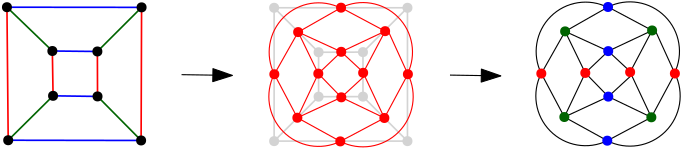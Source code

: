 <?xml version="1.0"?>
<!DOCTYPE ipe SYSTEM "ipe.dtd">
<ipe version="70218" creator="Ipe 7.2.29">
<info created="D:20250216154127" modified="D:20250301170448"/>
<ipestyle name="basic">
<symbol name="arrow/arc(spx)">
<path stroke="sym-stroke" fill="sym-stroke" pen="sym-pen">
0 0 m
-1 0.333 l
-1 -0.333 l
h
</path>
</symbol>
<symbol name="arrow/farc(spx)">
<path stroke="sym-stroke" fill="white" pen="sym-pen">
0 0 m
-1 0.333 l
-1 -0.333 l
h
</path>
</symbol>
<symbol name="arrow/ptarc(spx)">
<path stroke="sym-stroke" fill="sym-stroke" pen="sym-pen">
0 0 m
-1 0.333 l
-0.8 0 l
-1 -0.333 l
h
</path>
</symbol>
<symbol name="arrow/fptarc(spx)">
<path stroke="sym-stroke" fill="white" pen="sym-pen">
0 0 m
-1 0.333 l
-0.8 0 l
-1 -0.333 l
h
</path>
</symbol>
<symbol name="mark/circle(sx)" transformations="translations">
<path fill="sym-stroke">
0.6 0 0 0.6 0 0 e
0.4 0 0 0.4 0 0 e
</path>
</symbol>
<symbol name="mark/disk(sx)" transformations="translations">
<path fill="sym-stroke">
0.6 0 0 0.6 0 0 e
</path>
</symbol>
<symbol name="mark/fdisk(sfx)" transformations="translations">
<group>
<path fill="sym-fill">
0.5 0 0 0.5 0 0 e
</path>
<path fill="sym-stroke" fillrule="eofill">
0.6 0 0 0.6 0 0 e
0.4 0 0 0.4 0 0 e
</path>
</group>
</symbol>
<symbol name="mark/box(sx)" transformations="translations">
<path fill="sym-stroke" fillrule="eofill">
-0.6 -0.6 m
0.6 -0.6 l
0.6 0.6 l
-0.6 0.6 l
h
-0.4 -0.4 m
0.4 -0.4 l
0.4 0.4 l
-0.4 0.4 l
h
</path>
</symbol>
<symbol name="mark/square(sx)" transformations="translations">
<path fill="sym-stroke">
-0.6 -0.6 m
0.6 -0.6 l
0.6 0.6 l
-0.6 0.6 l
h
</path>
</symbol>
<symbol name="mark/fsquare(sfx)" transformations="translations">
<group>
<path fill="sym-fill">
-0.5 -0.5 m
0.5 -0.5 l
0.5 0.5 l
-0.5 0.5 l
h
</path>
<path fill="sym-stroke" fillrule="eofill">
-0.6 -0.6 m
0.6 -0.6 l
0.6 0.6 l
-0.6 0.6 l
h
-0.4 -0.4 m
0.4 -0.4 l
0.4 0.4 l
-0.4 0.4 l
h
</path>
</group>
</symbol>
<symbol name="mark/cross(sx)" transformations="translations">
<group>
<path fill="sym-stroke">
-0.43 -0.57 m
0.57 0.43 l
0.43 0.57 l
-0.57 -0.43 l
h
</path>
<path fill="sym-stroke">
-0.43 0.57 m
0.57 -0.43 l
0.43 -0.57 l
-0.57 0.43 l
h
</path>
</group>
</symbol>
<symbol name="arrow/fnormal(spx)">
<path stroke="sym-stroke" fill="white" pen="sym-pen">
0 0 m
-1 0.333 l
-1 -0.333 l
h
</path>
</symbol>
<symbol name="arrow/pointed(spx)">
<path stroke="sym-stroke" fill="sym-stroke" pen="sym-pen">
0 0 m
-1 0.333 l
-0.8 0 l
-1 -0.333 l
h
</path>
</symbol>
<symbol name="arrow/fpointed(spx)">
<path stroke="sym-stroke" fill="white" pen="sym-pen">
0 0 m
-1 0.333 l
-0.8 0 l
-1 -0.333 l
h
</path>
</symbol>
<symbol name="arrow/linear(spx)">
<path stroke="sym-stroke" pen="sym-pen">
-1 0.333 m
0 0 l
-1 -0.333 l
</path>
</symbol>
<symbol name="arrow/fdouble(spx)">
<path stroke="sym-stroke" fill="white" pen="sym-pen">
0 0 m
-1 0.333 l
-1 -0.333 l
h
-1 0 m
-2 0.333 l
-2 -0.333 l
h
</path>
</symbol>
<symbol name="arrow/double(spx)">
<path stroke="sym-stroke" fill="sym-stroke" pen="sym-pen">
0 0 m
-1 0.333 l
-1 -0.333 l
h
-1 0 m
-2 0.333 l
-2 -0.333 l
h
</path>
</symbol>
<symbol name="arrow/mid-normal(spx)">
<path stroke="sym-stroke" fill="sym-stroke" pen="sym-pen">
0.5 0 m
-0.5 0.333 l
-0.5 -0.333 l
h
</path>
</symbol>
<symbol name="arrow/mid-fnormal(spx)">
<path stroke="sym-stroke" fill="white" pen="sym-pen">
0.5 0 m
-0.5 0.333 l
-0.5 -0.333 l
h
</path>
</symbol>
<symbol name="arrow/mid-pointed(spx)">
<path stroke="sym-stroke" fill="sym-stroke" pen="sym-pen">
0.5 0 m
-0.5 0.333 l
-0.3 0 l
-0.5 -0.333 l
h
</path>
</symbol>
<symbol name="arrow/mid-fpointed(spx)">
<path stroke="sym-stroke" fill="white" pen="sym-pen">
0.5 0 m
-0.5 0.333 l
-0.3 0 l
-0.5 -0.333 l
h
</path>
</symbol>
<symbol name="arrow/mid-double(spx)">
<path stroke="sym-stroke" fill="sym-stroke" pen="sym-pen">
1 0 m
0 0.333 l
0 -0.333 l
h
0 0 m
-1 0.333 l
-1 -0.333 l
h
</path>
</symbol>
<symbol name="arrow/mid-fdouble(spx)">
<path stroke="sym-stroke" fill="white" pen="sym-pen">
1 0 m
0 0.333 l
0 -0.333 l
h
0 0 m
-1 0.333 l
-1 -0.333 l
h
</path>
</symbol>
<anglesize name="22.5 deg" value="22.5"/>
<anglesize name="30 deg" value="30"/>
<anglesize name="45 deg" value="45"/>
<anglesize name="60 deg" value="60"/>
<anglesize name="90 deg" value="90"/>
<arrowsize name="large" value="10"/>
<arrowsize name="small" value="5"/>
<arrowsize name="tiny" value="3"/>
<color name="blue" value="0 0 1"/>
<color name="brown" value="0.647 0.165 0.165"/>
<color name="darkblue" value="0 0 0.545"/>
<color name="darkcyan" value="0 0.545 0.545"/>
<color name="darkgray" value="0.663"/>
<color name="darkgreen" value="0 0.392 0"/>
<color name="darkmagenta" value="0.545 0 0.545"/>
<color name="darkorange" value="1 0.549 0"/>
<color name="darkred" value="0.545 0 0"/>
<color name="gold" value="1 0.843 0"/>
<color name="gray" value="0.745"/>
<color name="green" value="0 1 0"/>
<color name="lightblue" value="0.678 0.847 0.902"/>
<color name="lightcyan" value="0.878 1 1"/>
<color name="lightgray" value="0.827"/>
<color name="lightgreen" value="0.565 0.933 0.565"/>
<color name="lightyellow" value="1 1 0.878"/>
<color name="navy" value="0 0 0.502"/>
<color name="orange" value="1 0.647 0"/>
<color name="pink" value="1 0.753 0.796"/>
<color name="purple" value="0.627 0.125 0.941"/>
<color name="red" value="1 0 0"/>
<color name="seagreen" value="0.18 0.545 0.341"/>
<color name="turquoise" value="0.251 0.878 0.816"/>
<color name="violet" value="0.933 0.51 0.933"/>
<color name="yellow" value="1 1 0"/>
<dashstyle name="dash dot dotted" value="[4 2 1 2 1 2] 0"/>
<dashstyle name="dash dotted" value="[4 2 1 2] 0"/>
<dashstyle name="dashed" value="[4] 0"/>
<dashstyle name="dotted" value="[1 3] 0"/>
<gridsize name="10 pts (~3.5 mm)" value="10"/>
<gridsize name="14 pts (~5 mm)" value="14"/>
<gridsize name="16 pts (~6 mm)" value="16"/>
<gridsize name="20 pts (~7 mm)" value="20"/>
<gridsize name="28 pts (~10 mm)" value="28"/>
<gridsize name="32 pts (~12 mm)" value="32"/>
<gridsize name="4 pts" value="4"/>
<gridsize name="56 pts (~20 mm)" value="56"/>
<gridsize name="8 pts (~3 mm)" value="8"/>
<opacity name="10%" value="0.1"/>
<opacity name="30%" value="0.3"/>
<opacity name="50%" value="0.5"/>
<opacity name="75%" value="0.75"/>
<pen name="fat" value="1.2"/>
<pen name="heavier" value="0.8"/>
<pen name="ultrafat" value="2"/>
<symbolsize name="large" value="5"/>
<symbolsize name="small" value="2"/>
<symbolsize name="tiny" value="1.1"/>
<textsize name="Huge" value="\Huge"/>
<textsize name="LARGE" value="\LARGE"/>
<textsize name="Large" value="\Large"/>
<textsize name="footnote" value="\footnotesize"/>
<textsize name="huge" value="\huge"/>
<textsize name="large" value="\large"/>
<textsize name="script" value="\scriptsize"/>
<textsize name="small" value="\small"/>
<textsize name="tiny" value="\tiny"/>
<textstyle name="center" begin="\begin{center}" end="\end{center}"/>
<textstyle name="item" begin="\begin{itemize}\item{}" end="\end{itemize}"/>
<textstyle name="itemize" begin="\begin{itemize}" end="\end{itemize}"/>
<tiling name="falling" angle="-60" step="4" width="1"/>
<tiling name="rising" angle="30" step="4" width="1"/>
</ipestyle>
<page>
<layer name="alpha"/>
<view layers="alpha" active="alpha"/>
<path layer="alpha" matrix="1 0 0 1 -79.8622 -0.376267" stroke="darkgreen" pen="0.6">
271.681 704.106 m
288.029 688.344 l
</path>
<path matrix="1 0 0 1 -79.8622 -0.376267" stroke="darkgreen" pen="0.6">
304.237 688.174 m
320.147 704.055 l
</path>
<path matrix="1 0 0 1 -79.8622 -0.376267" stroke="darkgreen" pen="0.6">
288.283 672.208 m
272.134 656.219 l
</path>
<path matrix="1 0 0 1 -79.8622 -0.376267" stroke="darkgreen" pen="0.6">
304.291 671.993 m
319.98 656.139 l
</path>
<path matrix="1 0 0 1 -79.8622 -0.376267" stroke="blue" pen="0.6">
271.681 704.106 m
320.147 704.055 l
</path>
<path matrix="1 0 0 1 -79.8622 -0.376267" stroke="blue" pen="0.6">
319.98 656.139 m
272.134 656.219 l
</path>
<path matrix="1 0 0 1 -79.8622 -0.376267" stroke="blue" pen="0.6">
288.029 688.344 m
304.237 688.174 l
</path>
<path matrix="1 0 0 1 -79.8622 -0.376267" stroke="blue" pen="0.6">
304.291 671.993 m
288.283 672.208 l
</path>
<path matrix="1 0 0 1 -79.8622 -0.376267" stroke="red" pen="0.6">
320.147 704.055 m
319.98 656.139 l
</path>
<path matrix="1 0 0 1 -79.8622 -0.376267" stroke="red" pen="0.6">
272.134 656.219 m
271.681 704.106 l
</path>
<path matrix="1 0 0 1 -79.8622 -0.376267" stroke="red" pen="0.6">
304.237 688.174 m
304.291 671.993 l
</path>
<path matrix="1 0 0 1 -79.8622 -0.376267" stroke="red" pen="0.6">
288.283 672.208 m
288.029 688.344 l
</path>
<use matrix="1 0 0 1 -63.8337 -0.0321782" name="mark/disk(sx)" pos="272 688" size="normal" stroke="black"/>
<use matrix="1 0 0 1 -79.6257 -0.202654" name="mark/disk(sx)" pos="304 688" size="normal" stroke="black"/>
<use matrix="1 0 0 1 -79.5711 15.6163" name="mark/disk(sx)" pos="304 656" size="normal" stroke="black"/>
<use matrix="1 0 0 1 -63.5792 15.8321" name="mark/disk(sx)" pos="272 656" size="normal" stroke="black"/>
<use matrix="1 0 0 1 -63.7278 15.8424" name="mark/disk(sx)" pos="256 640" size="normal" stroke="black"/>
<use matrix="1 0 0 1 -64.1816 -0.269926" name="mark/disk(sx)" pos="256 704" size="normal" stroke="black"/>
<use matrix="1 0 0 1 -79.715 -0.320823" name="mark/disk(sx)" pos="320 704" size="normal" stroke="black"/>
<use matrix="1 0 0 1 -79.8818 15.7626" name="mark/disk(sx)" pos="320 640" size="normal" stroke="black"/>
<path matrix="1 0 0 1 -87.9944 7.52293" stroke="lightgray" pen="0.6">
376 696 m
392 680 l
</path>
<path matrix="1 0 0 1 -87.9944 7.52293" stroke="lightgray" pen="0.6">
407.978 680.046 m
424 696 l
</path>
<path matrix="1 0 0 1 24.0056 7.52293" stroke="lightgray" pen="0.6">
280 664 m
264 648 l
</path>
<path matrix="1 0 0 1 -87.9944 7.52293" stroke="lightgray" pen="0.6">
407.986 664.014 m
424 648 l
</path>
<path matrix="1 0 0 1 -87.9944 7.52293" stroke="lightgray" pen="0.6">
376 696 m
424 696 l
</path>
<path matrix="1 0 0 1 24.0056 7.52293" stroke="lightgray" pen="0.6">
312 648 m
264 648 l
</path>
<path matrix="1 0 0 1 -87.9944 7.52293" stroke="lightgray" pen="0.6">
392 680 m
407.978 680.046 l
</path>
<path matrix="1 0 0 1 -87.9944 7.52293" stroke="lightgray" pen="0.6">
407.986 664.014 m
392 664 l
</path>
<path matrix="1 0 0 1 24.0056 7.52293" stroke="lightgray" pen="0.6">
312 696 m
312 648 l
</path>
<path matrix="1 0 0 1 -87.9944 7.52293" stroke="lightgray" pen="0.6">
376 648 m
376 696 l
</path>
<path matrix="1 0 0 1 -87.9944 7.52293" stroke="lightgray" pen="0.6">
407.978 680.046 m
407.986 664.014 l
</path>
<path matrix="1 0 0 1 -87.9944 7.52293" stroke="lightgray" pen="0.6">
392 664 m
392 680 l
</path>
<use matrix="1 0 0 1 32.0056 -0.477071" name="mark/disk(sx)" pos="272 688" size="normal" stroke="lightgray"/>
<use matrix="1 0 0 1 15.9836 -0.431299" name="mark/disk(sx)" pos="304 688" size="normal" stroke="lightgray"/>
<use matrix="1 0 0 1 15.9916 15.5369" name="mark/disk(sx)" pos="304 656" size="normal" stroke="lightgray"/>
<use matrix="1 0 0 1 32.0056 15.5229" name="mark/disk(sx)" pos="272 656" size="normal" stroke="lightgray"/>
<use matrix="1 0 0 1 32.0056 15.5229" name="mark/disk(sx)" pos="256 640" size="normal" stroke="lightgray"/>
<use matrix="1 0 0 1 32.0056 -0.477071" name="mark/disk(sx)" pos="256 704" size="normal" stroke="lightgray"/>
<use matrix="1 0 0 1 16.0056 -0.477071" name="mark/disk(sx)" pos="320 704" size="normal" stroke="lightgray"/>
<use matrix="1 0 0 1 16.0056 15.5229" name="mark/disk(sx)" pos="320 640" size="normal" stroke="lightgray"/>
<use matrix="1 0 0 1 -87.9944 7.52293" name="mark/disk(sx)" pos="376.074 672.077" size="normal" stroke="red"/>
<use matrix="1 0 0 1 -87.9944 7.52293" name="mark/disk(sx)" pos="400.087 696.038" size="normal" stroke="red"/>
<use matrix="1 0 0 1 -88.0125 7.5369" name="mark/disk(sx)" pos="424.174 672.079" size="normal" stroke="red"/>
<use matrix="1 0 0 1 -87.9944 7.52293" name="mark/disk(sx)" pos="399.819 647.907" size="normal" stroke="red"/>
<use matrix="1 0 0 1 -87.9944 7.62989" name="mark/disk(sx)" pos="400.185 663.66" size="normal" stroke="red"/>
<use matrix="1 0 0 1 -87.9775 8.12906" name="mark/disk(sx)" pos="391.887 671.692" size="normal" stroke="red"/>
<use matrix="1 0 0 1 -88.2234 8.0455" name="mark/disk(sx)" pos="408.275 672.071" size="normal" stroke="red"/>
<use matrix="1 0 0 1 -87.3243 7.30145" name="mark/disk(sx)" pos="399.485 680.372" size="normal" stroke="red"/>
<use matrix="1 0 0 1 -87.9944 7.52293" name="mark/disk(sx)" pos="384.364 656.424" size="normal" stroke="red"/>
<use matrix="1 0 0 1 -87.9944 7.52293" name="mark/disk(sx)" pos="384.642 687.254" size="normal" stroke="red"/>
<use matrix="1 0 0 1 -87.9944 7.52293" name="mark/disk(sx)" pos="415.954 687.586" size="normal" stroke="red"/>
<use matrix="1 0 0 1 -87.9944 7.52293" name="mark/disk(sx)" pos="415.685 656.327" size="normal" stroke="red"/>
<path matrix="1 0 0 1 -87.9944 7.52293" stroke="red">
384.642 687.254 m
400.087 696.038 l
</path>
<path matrix="1 0 0 1 -87.9944 7.52293" stroke="red">
384.642 687.254 m
376.074 672.077 l
</path>
<path matrix="1 0 0 1 -87.9944 7.52293" stroke="red">
384.642 687.254 m
391.904 672.298 l
</path>
<path matrix="1 0 0 1 -87.9944 7.52293" stroke="red">
384.642 687.254 m
400.156 680.151 l
</path>
<path matrix="1 0 0 1 -87.9944 7.52293" stroke="red">
415.954 687.586 m
400.156 680.151 l
</path>
<path matrix="1 0 0 1 -87.9944 7.52293" stroke="red">
415.954 687.586 m
408.046 672.593 l
</path>
<path matrix="1 0 0 1 -87.9944 7.52293" stroke="red">
415.954 687.586 m
400.087 696.038 l
</path>
<path matrix="1 0 0 1 -87.9944 7.52293" stroke="red">
417.172 687.405 m
424.156 672.093 l
</path>
<path matrix="1 0 0 1 -87.9944 7.52293" stroke="red">
400.185 663.767 m
400.185 663.767 l
415.685 656.327 l
</path>
<path matrix="1 0 0 1 -87.9944 7.52293" stroke="red">
415.685 656.327 m
408.046 672.593 l
</path>
<path matrix="1 0 0 1 -87.9944 7.52293" stroke="red">
415.685 656.327 m
424.156 672.093 l
</path>
<path matrix="1 0 0 1 -87.9944 7.52293" stroke="red">
415.685 656.327 m
399.819 647.907 l
</path>
<path matrix="1 0 0 1 -87.9944 7.52293" stroke="red">
384.364 656.424 m
391.904 672.298 l
</path>
<path matrix="1 0 0 1 -87.9944 7.52293" stroke="red">
384.364 656.424 m
400.185 663.767 l
</path>
<path matrix="1 0 0 1 -87.9944 7.52293" stroke="red">
384.364 656.424 m
376.074 672.077 l
</path>
<path matrix="1 0 0 1 -87.9944 7.52293" stroke="red">
384.364 656.424 m
399.819 647.907 l
</path>
<path matrix="1 0 0 1 -87.9944 7.52293" stroke="red">
400.185 663.767 m
391.904 672.298 l
</path>
<path matrix="1 0 0 1 -87.9944 7.52293" stroke="red">
391.904 672.298 m
400.156 680.151 l
</path>
<path matrix="1 0 0 1 -87.9944 7.52293" stroke="red">
400.156 680.151 m
409.028 671.906 l
</path>
<path matrix="1 0 0 1 -87.9944 7.52293" stroke="red">
409.028 671.906 m
400.185 663.767 l
</path>
<path matrix="1 0 0 1 -87.9944 7.52293" stroke="red">
424.156 672.093 m
18.0759 0 0 -18.0759 407.986 664.014 399.811 647.892 a
</path>
<path matrix="1 0 0 1 -87.9944 7.52293" stroke="red">
399.811 647.892 m
17.9018 0 0 -17.9018 392 664 376.034 672.097 a
</path>
<path matrix="1 0 0 1 -87.9944 7.52293" stroke="red">
376.074 672.077 m
17.7876 0 0 -17.7876 392 680 400.009 695.883 a
</path>
<path matrix="1 0 0 1 -87.9944 7.52293" stroke="red">
400.087 696.038 m
17.8332 0 0 -17.8332 407.978 680.046 423.982 672.178 a
</path>
<path matrix="1 0 0 1 8.12009 7.77508" stroke="black">
384.642 687.254 m
400.087 696.038 l
</path>
<path matrix="1 0 0 1 8.12009 7.77508" stroke="black">
384.642 687.254 m
376.074 672.077 l
</path>
<path matrix="1 0 0 1 8.12009 7.77508" stroke="black">
384.642 687.254 m
391.904 672.298 l
</path>
<path matrix="1 0 0 1 8.12009 7.77508" stroke="black">
384.642 687.254 m
400.156 680.151 l
</path>
<path matrix="1 0 0 1 8.12009 7.77508" stroke="black">
415.954 687.586 m
400.156 680.151 l
</path>
<path matrix="1 0 0 1 8.12009 7.77508" stroke="black">
415.954 687.586 m
408.046 672.593 l
</path>
<path matrix="1 0 0 1 8.12009 7.77508" stroke="black">
415.954 687.586 m
400.087 696.038 l
</path>
<path matrix="1 0 0 1 8.12009 7.77508" stroke="black">
417.172 687.405 m
424.156 672.093 l
</path>
<path matrix="1 0 0 1 8.12009 7.77508" stroke="black">
400.185 663.767 m
400.185 663.767 l
415.685 656.327 l
</path>
<path matrix="1 0 0 1 8.12009 7.77508" stroke="black">
415.685 656.327 m
408.046 672.593 l
</path>
<path matrix="1 0 0 1 8.12009 7.77508" stroke="black">
415.685 656.327 m
424.156 672.093 l
</path>
<path matrix="1 0 0 1 8.12009 7.77508" stroke="black">
415.685 656.327 m
399.819 647.907 l
</path>
<path matrix="1 0 0 1 8.12009 7.77508" stroke="black">
384.364 656.424 m
391.904 672.298 l
</path>
<path matrix="1 0 0 1 8.12009 7.77508" stroke="black">
384.364 656.424 m
400.185 663.767 l
</path>
<path matrix="1 0 0 1 8.12009 7.77508" stroke="black">
384.364 656.424 m
376.074 672.077 l
</path>
<path matrix="1 0 0 1 8.12009 7.77508" stroke="black">
384.364 656.424 m
399.819 647.907 l
</path>
<path matrix="1 0 0 1 8.12009 7.77508" stroke="black">
400.185 663.767 m
391.904 672.298 l
</path>
<path matrix="1 0 0 1 8.12009 7.77508" stroke="black">
391.904 672.298 m
400.156 680.151 l
</path>
<path matrix="1 0 0 1 8.12009 7.77508" stroke="black">
400.156 680.151 m
409.028 671.906 l
</path>
<path matrix="1 0 0 1 8.12009 7.77508" stroke="black">
409.028 671.906 m
400.185 663.767 l
</path>
<path matrix="1 0 0 1 8.12009 7.77508" stroke="black">
424.156 672.093 m
18.0759 0 0 -18.0759 407.986 664.014 399.811 647.892 a
</path>
<path matrix="1 0 0 1 8.12009 7.77508" stroke="black">
399.811 647.892 m
17.9018 0 0 -17.9018 392 664 376.034 672.097 a
</path>
<path matrix="1 0 0 1 8.12009 7.77508" stroke="black">
376.074 672.077 m
17.7876 0 0 -17.7876 392 680 400.009 695.883 a
</path>
<path matrix="1 0 0 1 8.12009 7.77508" stroke="black">
400.087 696.038 m
17.8332 0 0 -17.8332 407.978 680.046 423.982 672.178 a
</path>
<use matrix="1 0 0 1 8.12009 7.77508" name="mark/disk(sx)" pos="400.087 696.038" size="normal" stroke="blue"/>
<use matrix="1 0 0 1 8.12009 7.77508" name="mark/disk(sx)" pos="399.819 647.907" size="normal" stroke="blue"/>
<use matrix="1 0 0 1 8.12009 7.88204" name="mark/disk(sx)" pos="400.185 663.66" size="normal" stroke="blue"/>
<use matrix="1 0 0 1 8.79027 7.55359" name="mark/disk(sx)" pos="399.485 680.372" size="normal" stroke="blue"/>
<use matrix="1 0 0 1 8.12009 7.77508" name="mark/disk(sx)" pos="376.074 672.077" size="normal" stroke="red"/>
<use matrix="1 0 0 1 8.10203 7.78905" name="mark/disk(sx)" pos="424.174 672.079" size="normal" stroke="red"/>
<use matrix="1 0 0 1 8.13701 8.3812" name="mark/disk(sx)" pos="391.887 671.692" size="normal" stroke="red"/>
<use matrix="1 0 0 1 7.89113 8.29764" name="mark/disk(sx)" pos="408.275 672.071" size="normal" stroke="red"/>
<use matrix="1 0 0 1 8.12009 7.77508" name="mark/disk(sx)" pos="384.364 656.424" size="normal" stroke="darkgreen"/>
<use matrix="1 0 0 1 8.12009 7.77508" name="mark/disk(sx)" pos="384.642 687.254" size="normal" stroke="darkgreen"/>
<use matrix="1 0 0 1 8.12009 7.77508" name="mark/disk(sx)" pos="415.954 687.586" size="normal" stroke="darkgreen"/>
<use matrix="1 0 0 1 8.12009 7.77508" name="mark/disk(sx)" pos="415.685 656.327" size="normal" stroke="darkgreen"/>
<path matrix="1 0 0 1 -79.8622 -0.416775" stroke="black" arrow="normal/normal">
334.538 679.869 m
352.819 679.587 l
</path>
<path matrix="1 0 0 1 16.7761 -0.577336" stroke="black" arrow="normal/normal">
334.538 679.869 m
352.819 679.587 l
</path>
</page>
</ipe>
